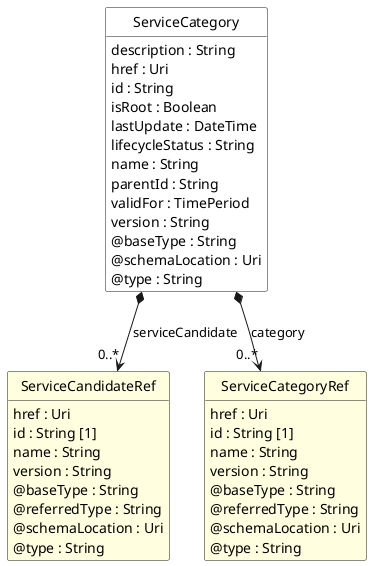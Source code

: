 @startuml
hide circle
hide methods
hide stereotype
show <<Enumeration>> stereotype
skinparam class {
   BackgroundColor<<Enumeration>> #E6F5F7
   BackgroundColor<<Ref>> #FFFFE0
   BackgroundColor<<Pivot>> #FFFFFFF
   BackgroundColor<<SimpleType>> #E2F0DA
   BackgroundColor #FCF2E3
}

class ServiceCategory <<Pivot>> {
    description : String
    href : Uri
    id : String
    isRoot : Boolean
    lastUpdate : DateTime
    lifecycleStatus : String
    name : String
    parentId : String
    validFor : TimePeriod
    version : String
    @baseType : String
    @schemaLocation : Uri
    @type : String
}

class ServiceCandidateRef  <<Ref>> {
    href : Uri
    id : String [1]
    name : String
    version : String
    @baseType : String
    @referredType : String
    @schemaLocation : Uri
    @type : String
}

class ServiceCategoryRef  <<Ref>> {
    href : Uri
    id : String [1]
    name : String
    version : String
    @baseType : String
    @referredType : String
    @schemaLocation : Uri
    @type : String
}

ServiceCategory *-->  "0..*" ServiceCandidateRef : serviceCandidate

ServiceCategory *-->  "0..*" ServiceCategoryRef : category

@enduml